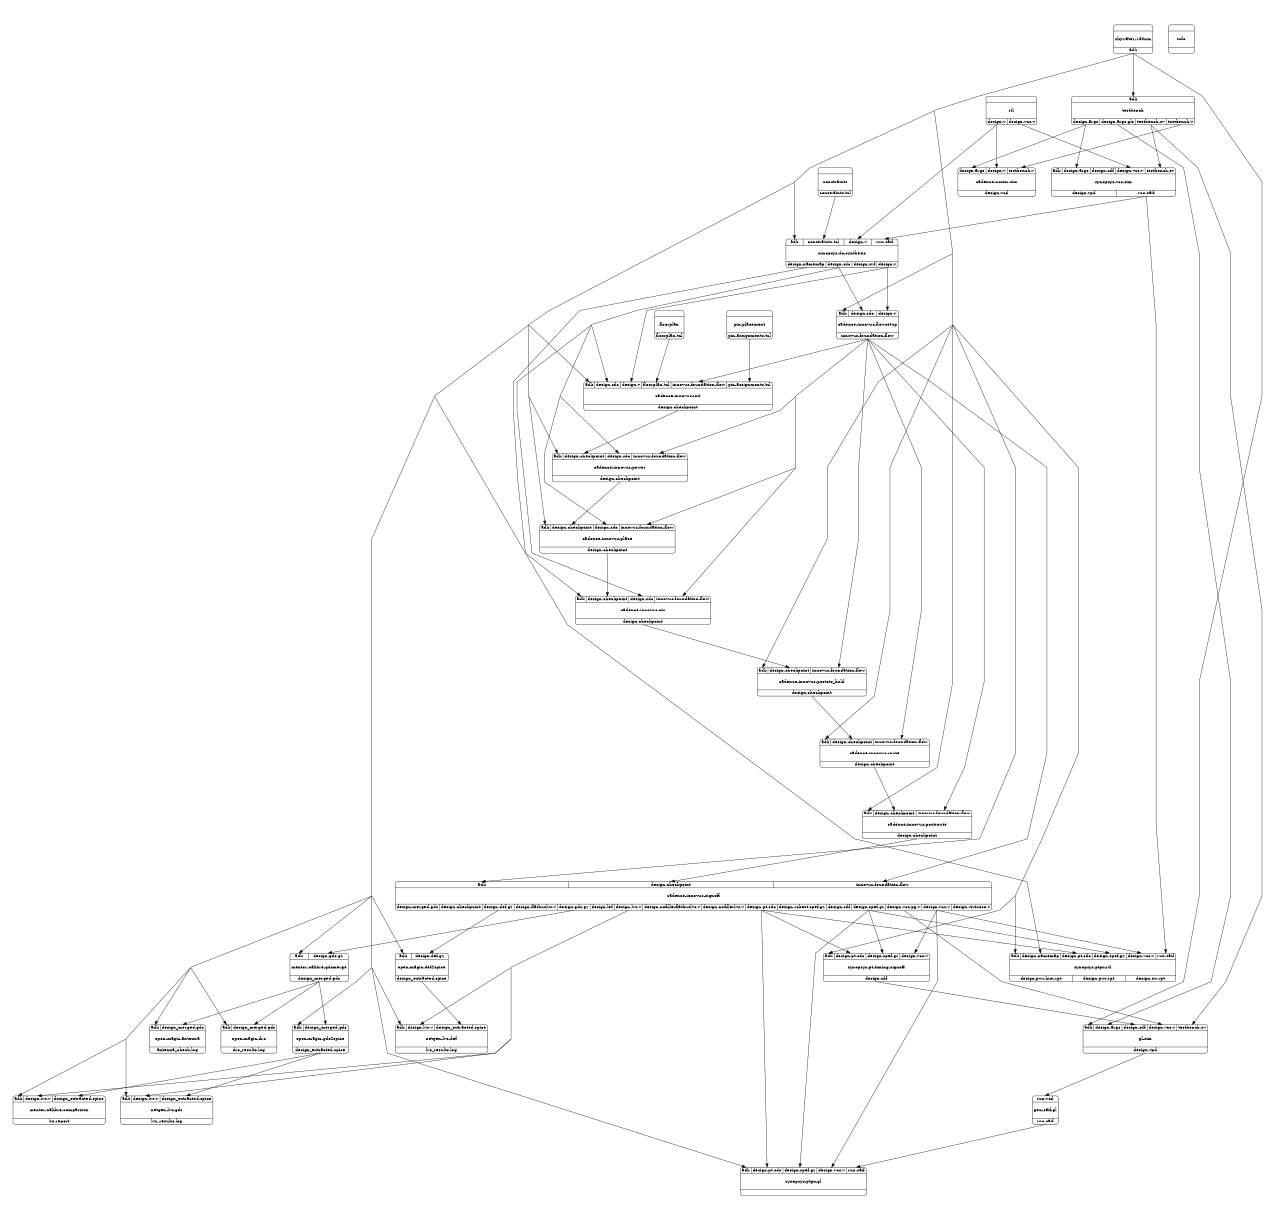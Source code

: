digraph {
label="";
labelloc="t";
fontsize=60;
size="8.5;11";
ratio="fill";
margin=0;
pad=1;
rankdir="TB";
concentrate=true;
splines=polyline;
center=true;
nodesep=1.2;
ranksep=0.8;
cadence_innovus_cts [ fontsize=24, width=2, penwidth=2, shape=Mrecord, label="{ { <i_adk> adk | <i_design_checkpoint> design.checkpoint | <i_design_sdc> design.sdc | <i_innovus_foundation_flow> innovus-foundation-flow } | \n
cadence-innovus-cts

\n\n | { <o_design_checkpoint> design.checkpoint } }", color=black ];
cadence_innovus_flowsetup [ fontsize=24, width=2, penwidth=2, shape=Mrecord, label="{ { <i_adk> adk | <i_design_sdc> design.sdc | <i_design_v> design.v } | \n
cadence-innovus-flowsetup

\n\n | { <o_innovus_foundation_flow> innovus-foundation-flow } }", color=black ];
cadence_innovus_init [ fontsize=24, width=2, penwidth=2, shape=Mrecord, label="{ { <i_adk> adk | <i_design_sdc> design.sdc | <i_design_v> design.v | <i_floorplan_tcl> floorplan.tcl | <i_innovus_foundation_flow> innovus-foundation-flow | <i_pin_assignments_tcl> pin-assignments.tcl } | \n
cadence-innovus-init

\n\n | { <o_design_checkpoint> design.checkpoint } }", color=black ];
cadence_innovus_place [ fontsize=24, width=2, penwidth=2, shape=Mrecord, label="{ { <i_adk> adk | <i_design_checkpoint> design.checkpoint | <i_design_sdc> design.sdc | <i_innovus_foundation_flow> innovus-foundation-flow } | \n
cadence-innovus-place

\n\n | { <o_design_checkpoint> design.checkpoint } }", color=black ];
cadence_innovus_postcts_hold [ fontsize=24, width=2, penwidth=2, shape=Mrecord, label="{ { <i_adk> adk | <i_design_checkpoint> design.checkpoint | <i_innovus_foundation_flow> innovus-foundation-flow } | \n
cadence-innovus-postcts_hold

\n\n | { <o_design_checkpoint> design.checkpoint } }", color=black ];
cadence_innovus_postroute [ fontsize=24, width=2, penwidth=2, shape=Mrecord, label="{ { <i_adk> adk | <i_design_checkpoint> design.checkpoint | <i_innovus_foundation_flow> innovus-foundation-flow } | \n
cadence-innovus-postroute

\n\n | { <o_design_checkpoint> design.checkpoint } }", color=black ];
cadence_innovus_power [ fontsize=24, width=2, penwidth=2, shape=Mrecord, label="{ { <i_adk> adk | <i_design_checkpoint> design.checkpoint | <i_design_sdc> design.sdc | <i_innovus_foundation_flow> innovus-foundation-flow } | \n
cadence-innovus-power

\n\n | { <o_design_checkpoint> design.checkpoint } }", color=black ];
cadence_innovus_route [ fontsize=24, width=2, penwidth=2, shape=Mrecord, label="{ { <i_adk> adk | <i_design_checkpoint> design.checkpoint | <i_innovus_foundation_flow> innovus-foundation-flow } | \n
cadence-innovus-route

\n\n | { <o_design_checkpoint> design.checkpoint } }", color=black ];
cadence_innovus_signoff [ fontsize=24, width=2, penwidth=2, shape=Mrecord, label="{ { <i_adk> adk | <i_design_checkpoint> design.checkpoint | <i_innovus_foundation_flow> innovus-foundation-flow } | \n
cadence-innovus-signoff

\n\n | { <o_design_merged_gds> design-merged.gds | <o_design_checkpoint> design.checkpoint | <o_design_def_gz> design.def.gz | <o_design_flatbuslvs_v> design.flatbuslvs.v | <o_design_gds_gz> design.gds.gz | <o_design_lef> design.lef | <o_design_lvs_v> design.lvs.v | <o_design_nofillerflatbuslvs_v> design.nofillerflatbuslvs.v | <o_design_nofillerlvs_v> design.nofillerlvs.v | <o_design_pt_sdc> design.pt.sdc | <o_design_rcbest_spef_gz> design.rcbest.spef.gz | <o_design_sdf> design.sdf | <o_design_spef_gz> design.spef.gz | <o_design_vcs_pg_v> design.vcs.pg.v | <o_design_vcs_v> design.vcs.v | <o_design_virtuoso_v> design.virtuoso.v } }", color=black ];
cadence_ncsim_sim [ fontsize=24, width=2, penwidth=2, shape=Mrecord, label="{ { <i_design_args> design.args | <i_design_v> design.v | <i_testbench_v> testbench.v } | \n
cadence-ncsim-sim

\n\n | { <o_design_vcd> design.vcd } }", color=black ];
constraints [ fontsize=24, width=2, penwidth=2, shape=Mrecord, label="{ {  } | \n
constraints

\n\n | { <o_constraints_tcl> constraints.tcl } }", color=black ];
floorplan [ fontsize=24, width=2, penwidth=2, shape=Mrecord, label="{ {  } | \n
floorplan

\n\n | { <o_floorplan_tcl> floorplan.tcl } }", color=black ];
gen_saif_gl [ fontsize=24, width=2, penwidth=2, shape=Mrecord, label="{ { <i_run_vcd> run.vcd } | \n
gen-saif-gl

\n\n | { <o_run_saif> run.saif } }", color=black ];
gl_sim [ fontsize=24, width=2, penwidth=2, shape=Mrecord, label="{ { <i_adk> adk | <i_design_args> design.args | <i_design_sdf> design.sdf | <i_design_vcs_v> design.vcs.v | <i_testbench_sv> testbench.sv } | \n
gl-sim

\n\n | { <o_design_vpd> design.vpd } }", color=black ];
info [ fontsize=24, width=2, penwidth=2, shape=Mrecord, label="{ {  } | \n
info

\n\n | {  } }", color=black ];
mentor_calibre_comparison [ fontsize=24, width=2, penwidth=2, shape=Mrecord, label="{ { <i_adk> adk | <i_design_lvs_v> design.lvs.v | <i_design_extracted_spice> design_extracted.spice } | \n
mentor-calibre-comparison

\n\n | { <o_lvs_report> lvs.report } }", color=black ];
mentor_calibre_gdsmerge [ fontsize=24, width=2, penwidth=2, shape=Mrecord, label="{ { <i_adk> adk | <i_design_gds_gz> design.gds.gz } | \n
mentor-calibre-gdsmerge

\n\n | { <o_design_merged_gds> design_merged.gds } }", color=black ];
netgen_lvs_def [ fontsize=24, width=2, penwidth=2, shape=Mrecord, label="{ { <i_adk> adk | <i_design_lvs_v> design.lvs.v | <i_design_extracted_spice> design_extracted.spice } | \n
netgen-lvs-def

\n\n | { <o_lvs_results_log> lvs_results.log } }", color=black ];
netgen_lvs_gds [ fontsize=24, width=2, penwidth=2, shape=Mrecord, label="{ { <i_adk> adk | <i_design_lvs_v> design.lvs.v | <i_design_extracted_spice> design_extracted.spice } | \n
netgen-lvs-gds

\n\n | { <o_lvs_results_log> lvs_results.log } }", color=black ];
open_magic_antenna [ fontsize=24, width=2, penwidth=2, shape=Mrecord, label="{ { <i_adk> adk | <i_design_merged_gds> design_merged.gds } | \n
open-magic-antenna

\n\n | { <o_antenna_check_log> antenna_check.log } }", color=black ];
open_magic_def2spice [ fontsize=24, width=2, penwidth=2, shape=Mrecord, label="{ { <i_adk> adk | <i_design_def_gz> design.def.gz } | \n
open-magic-def2spice

\n\n | { <o_design_extracted_spice> design_extracted.spice } }", color=black ];
open_magic_drc [ fontsize=24, width=2, penwidth=2, shape=Mrecord, label="{ { <i_adk> adk | <i_design_merged_gds> design_merged.gds } | \n
open-magic-drc

\n\n | { <o_drc_results_log> drc_results.log } }", color=black ];
open_magic_gds2spice [ fontsize=24, width=2, penwidth=2, shape=Mrecord, label="{ { <i_adk> adk | <i_design_merged_gds> design_merged.gds } | \n
open-magic-gds2spice

\n\n | { <o_design_extracted_spice> design_extracted.spice } }", color=black ];
pin_placement [ fontsize=24, width=2, penwidth=2, shape=Mrecord, label="{ {  } | \n
pin-placement

\n\n | { <o_pin_assignments_tcl> pin-assignments.tcl } }", color=black ];
rtl [ fontsize=24, width=2, penwidth=2, shape=Mrecord, label="{ {  } | \n
rtl

\n\n | { <o_design_v> design.v | <o_design_vcs_v> design.vcs.v } }", color=black ];
skywater_130nm [ fontsize=24, width=2, penwidth=2, shape=Mrecord, label="{ {  } | \n
skywater-130nm

\n\n | { <o_adk> adk } }", color=black ];
synopsys_dc_synthesis [ fontsize=24, width=2, penwidth=2, shape=Mrecord, label="{ { <i_adk> adk | <i_constraints_tcl> constraints.tcl | <i_design_v> design.v | <i_run_saif> run.saif } | \n
synopsys-dc-synthesis

\n\n | { <o_design_namemap> design.namemap | <o_design_sdc> design.sdc | <o_design_svf> design.svf | <o_design_v> design.v } }", color=black ];
synopsys_pt_timing_signoff [ fontsize=24, width=2, penwidth=2, shape=Mrecord, label="{ { <i_adk> adk | <i_design_pt_sdc> design.pt.sdc | <i_design_spef_gz> design.spef.gz | <i_design_vcs_v> design.vcs.v } | \n
synopsys-pt-timing-signoff

\n\n | { <o_design_sdf> design.sdf } }", color=black ];
synopsys_ptpx_gl [ fontsize=24, width=2, penwidth=2, shape=Mrecord, label="{ { <i_adk> adk | <i_design_pt_sdc> design.pt.sdc | <i_design_spef_gz> design.spef.gz | <i_design_vcs_v> design.vcs.v | <i_run_saif> run.saif } | \n
synopsys-ptpx-gl

\n\n | {  } }", color=black ];
synopsys_ptpx_rtl [ fontsize=24, width=2, penwidth=2, shape=Mrecord, label="{ { <i_adk> adk | <i_design_namemap> design.namemap | <i_design_pt_sdc> design.pt.sdc | <i_design_spef_gz> design.spef.gz | <i_design_vcs_v> design.vcs.v | <i_run_saif> run.saif } | \n
synopsys-ptpx-rtl

\n\n | { <o_design_pwr_hier_rpt> design.pwr.hier.rpt | <o_design_pwr_rpt> design.pwr.rpt | <o_design_sw_rpt> design.sw.rpt } }", color=black ];
synopsys_vcs_sim [ fontsize=24, width=2, penwidth=2, shape=Mrecord, label="{ { <i_adk> adk | <i_design_args> design.args | <i_design_sdf> design.sdf | <i_design_vcs_v> design.vcs.v | <i_testbench_sv> testbench.sv } | \n
synopsys-vcs-sim

\n\n | { <o_design_vpd> design.vpd | <o_run_saif> run.saif } }", color=black ];
testbench [ fontsize=24, width=2, penwidth=2, shape=Mrecord, label="{ { <i_adk> adk } | \n
testbench

\n\n | { <o_design_args> design.args | <o_design_args_gls> design.args.gls | <o_testbench_sv> testbench.sv | <o_testbench_v> testbench.v } }", color=black ];
skywater_130nm:o_adk:s -> cadence_innovus_cts:i_adk:n [ arrowsize=2, penwidth=2 ];
cadence_innovus_place:o_design_checkpoint:s -> cadence_innovus_cts:i_design_checkpoint:n [ arrowsize=2, penwidth=2 ];
synopsys_dc_synthesis:o_design_sdc:s -> cadence_innovus_cts:i_design_sdc:n [ arrowsize=2, penwidth=2 ];
cadence_innovus_flowsetup:o_innovus_foundation_flow:s -> cadence_innovus_cts:i_innovus_foundation_flow:n [ arrowsize=2, penwidth=2 ];
skywater_130nm:o_adk:s -> cadence_innovus_flowsetup:i_adk:n [ arrowsize=2, penwidth=2 ];
synopsys_dc_synthesis:o_design_sdc:s -> cadence_innovus_flowsetup:i_design_sdc:n [ arrowsize=2, penwidth=2 ];
synopsys_dc_synthesis:o_design_v:s -> cadence_innovus_flowsetup:i_design_v:n [ arrowsize=2, penwidth=2 ];
skywater_130nm:o_adk:s -> cadence_innovus_init:i_adk:n [ arrowsize=2, penwidth=2 ];
synopsys_dc_synthesis:o_design_sdc:s -> cadence_innovus_init:i_design_sdc:n [ arrowsize=2, penwidth=2 ];
synopsys_dc_synthesis:o_design_v:s -> cadence_innovus_init:i_design_v:n [ arrowsize=2, penwidth=2 ];
floorplan:o_floorplan_tcl:s -> cadence_innovus_init:i_floorplan_tcl:n [ arrowsize=2, penwidth=2 ];
cadence_innovus_flowsetup:o_innovus_foundation_flow:s -> cadence_innovus_init:i_innovus_foundation_flow:n [ arrowsize=2, penwidth=2 ];
pin_placement:o_pin_assignments_tcl:s -> cadence_innovus_init:i_pin_assignments_tcl:n [ arrowsize=2, penwidth=2 ];
skywater_130nm:o_adk:s -> cadence_innovus_place:i_adk:n [ arrowsize=2, penwidth=2 ];
cadence_innovus_power:o_design_checkpoint:s -> cadence_innovus_place:i_design_checkpoint:n [ arrowsize=2, penwidth=2 ];
synopsys_dc_synthesis:o_design_sdc:s -> cadence_innovus_place:i_design_sdc:n [ arrowsize=2, penwidth=2 ];
cadence_innovus_flowsetup:o_innovus_foundation_flow:s -> cadence_innovus_place:i_innovus_foundation_flow:n [ arrowsize=2, penwidth=2 ];
skywater_130nm:o_adk:s -> cadence_innovus_postcts_hold:i_adk:n [ arrowsize=2, penwidth=2 ];
cadence_innovus_cts:o_design_checkpoint:s -> cadence_innovus_postcts_hold:i_design_checkpoint:n [ arrowsize=2, penwidth=2 ];
cadence_innovus_flowsetup:o_innovus_foundation_flow:s -> cadence_innovus_postcts_hold:i_innovus_foundation_flow:n [ arrowsize=2, penwidth=2 ];
skywater_130nm:o_adk:s -> cadence_innovus_postroute:i_adk:n [ arrowsize=2, penwidth=2 ];
cadence_innovus_route:o_design_checkpoint:s -> cadence_innovus_postroute:i_design_checkpoint:n [ arrowsize=2, penwidth=2 ];
cadence_innovus_flowsetup:o_innovus_foundation_flow:s -> cadence_innovus_postroute:i_innovus_foundation_flow:n [ arrowsize=2, penwidth=2 ];
skywater_130nm:o_adk:s -> cadence_innovus_power:i_adk:n [ arrowsize=2, penwidth=2 ];
cadence_innovus_init:o_design_checkpoint:s -> cadence_innovus_power:i_design_checkpoint:n [ arrowsize=2, penwidth=2 ];
synopsys_dc_synthesis:o_design_sdc:s -> cadence_innovus_power:i_design_sdc:n [ arrowsize=2, penwidth=2 ];
cadence_innovus_flowsetup:o_innovus_foundation_flow:s -> cadence_innovus_power:i_innovus_foundation_flow:n [ arrowsize=2, penwidth=2 ];
skywater_130nm:o_adk:s -> cadence_innovus_route:i_adk:n [ arrowsize=2, penwidth=2 ];
cadence_innovus_postcts_hold:o_design_checkpoint:s -> cadence_innovus_route:i_design_checkpoint:n [ arrowsize=2, penwidth=2 ];
cadence_innovus_flowsetup:o_innovus_foundation_flow:s -> cadence_innovus_route:i_innovus_foundation_flow:n [ arrowsize=2, penwidth=2 ];
skywater_130nm:o_adk:s -> cadence_innovus_signoff:i_adk:n [ arrowsize=2, penwidth=2 ];
cadence_innovus_postroute:o_design_checkpoint:s -> cadence_innovus_signoff:i_design_checkpoint:n [ arrowsize=2, penwidth=2 ];
cadence_innovus_flowsetup:o_innovus_foundation_flow:s -> cadence_innovus_signoff:i_innovus_foundation_flow:n [ arrowsize=2, penwidth=2 ];
testbench:o_design_args:s -> cadence_ncsim_sim:i_design_args:n [ arrowsize=2, penwidth=2 ];
rtl:o_design_v:s -> cadence_ncsim_sim:i_design_v:n [ arrowsize=2, penwidth=2 ];
testbench:o_testbench_v:s -> cadence_ncsim_sim:i_testbench_v:n [ arrowsize=2, penwidth=2 ];
gl_sim:o_design_vpd:s -> gen_saif_gl:i_run_vcd:n [ arrowsize=2, penwidth=2 ];
skywater_130nm:o_adk:s -> gl_sim:i_adk:n [ arrowsize=2, penwidth=2 ];
testbench:o_design_args_gls:s -> gl_sim:i_design_args:n [ arrowsize=2, penwidth=2 ];
synopsys_pt_timing_signoff:o_design_sdf:s -> gl_sim:i_design_sdf:n [ arrowsize=2, penwidth=2 ];
cadence_innovus_signoff:o_design_vcs_pg_v:s -> gl_sim:i_design_vcs_v:n [ arrowsize=2, penwidth=2 ];
testbench:o_testbench_sv:s -> gl_sim:i_testbench_sv:n [ arrowsize=2, penwidth=2 ];
skywater_130nm:o_adk:s -> mentor_calibre_comparison:i_adk:n [ arrowsize=2, penwidth=2 ];
cadence_innovus_signoff:o_design_lvs_v:s -> mentor_calibre_comparison:i_design_lvs_v:n [ arrowsize=2, penwidth=2 ];
open_magic_gds2spice:o_design_extracted_spice:s -> mentor_calibre_comparison:i_design_extracted_spice:n [ arrowsize=2, penwidth=2 ];
skywater_130nm:o_adk:s -> mentor_calibre_gdsmerge:i_adk:n [ arrowsize=2, penwidth=2 ];
cadence_innovus_signoff:o_design_gds_gz:s -> mentor_calibre_gdsmerge:i_design_gds_gz:n [ arrowsize=2, penwidth=2 ];
skywater_130nm:o_adk:s -> netgen_lvs_def:i_adk:n [ arrowsize=2, penwidth=2 ];
cadence_innovus_signoff:o_design_lvs_v:s -> netgen_lvs_def:i_design_lvs_v:n [ arrowsize=2, penwidth=2 ];
open_magic_def2spice:o_design_extracted_spice:s -> netgen_lvs_def:i_design_extracted_spice:n [ arrowsize=2, penwidth=2 ];
skywater_130nm:o_adk:s -> netgen_lvs_gds:i_adk:n [ arrowsize=2, penwidth=2 ];
cadence_innovus_signoff:o_design_lvs_v:s -> netgen_lvs_gds:i_design_lvs_v:n [ arrowsize=2, penwidth=2 ];
open_magic_gds2spice:o_design_extracted_spice:s -> netgen_lvs_gds:i_design_extracted_spice:n [ arrowsize=2, penwidth=2 ];
skywater_130nm:o_adk:s -> open_magic_antenna:i_adk:n [ arrowsize=2, penwidth=2 ];
mentor_calibre_gdsmerge:o_design_merged_gds:s -> open_magic_antenna:i_design_merged_gds:n [ arrowsize=2, penwidth=2 ];
skywater_130nm:o_adk:s -> open_magic_def2spice:i_adk:n [ arrowsize=2, penwidth=2 ];
cadence_innovus_signoff:o_design_def_gz:s -> open_magic_def2spice:i_design_def_gz:n [ arrowsize=2, penwidth=2 ];
skywater_130nm:o_adk:s -> open_magic_drc:i_adk:n [ arrowsize=2, penwidth=2 ];
mentor_calibre_gdsmerge:o_design_merged_gds:s -> open_magic_drc:i_design_merged_gds:n [ arrowsize=2, penwidth=2 ];
skywater_130nm:o_adk:s -> open_magic_gds2spice:i_adk:n [ arrowsize=2, penwidth=2 ];
mentor_calibre_gdsmerge:o_design_merged_gds:s -> open_magic_gds2spice:i_design_merged_gds:n [ arrowsize=2, penwidth=2 ];
skywater_130nm:o_adk:s -> synopsys_dc_synthesis:i_adk:n [ arrowsize=2, penwidth=2 ];
constraints:o_constraints_tcl:s -> synopsys_dc_synthesis:i_constraints_tcl:n [ arrowsize=2, penwidth=2 ];
rtl:o_design_v:s -> synopsys_dc_synthesis:i_design_v:n [ arrowsize=2, penwidth=2 ];
synopsys_vcs_sim:o_run_saif:s -> synopsys_dc_synthesis:i_run_saif:n [ arrowsize=2, penwidth=2 ];
skywater_130nm:o_adk:s -> synopsys_pt_timing_signoff:i_adk:n [ arrowsize=2, penwidth=2 ];
cadence_innovus_signoff:o_design_pt_sdc:s -> synopsys_pt_timing_signoff:i_design_pt_sdc:n [ arrowsize=2, penwidth=2 ];
cadence_innovus_signoff:o_design_spef_gz:s -> synopsys_pt_timing_signoff:i_design_spef_gz:n [ arrowsize=2, penwidth=2 ];
cadence_innovus_signoff:o_design_vcs_v:s -> synopsys_pt_timing_signoff:i_design_vcs_v:n [ arrowsize=2, penwidth=2 ];
skywater_130nm:o_adk:s -> synopsys_ptpx_gl:i_adk:n [ arrowsize=2, penwidth=2 ];
cadence_innovus_signoff:o_design_pt_sdc:s -> synopsys_ptpx_gl:i_design_pt_sdc:n [ arrowsize=2, penwidth=2 ];
cadence_innovus_signoff:o_design_spef_gz:s -> synopsys_ptpx_gl:i_design_spef_gz:n [ arrowsize=2, penwidth=2 ];
cadence_innovus_signoff:o_design_vcs_v:s -> synopsys_ptpx_gl:i_design_vcs_v:n [ arrowsize=2, penwidth=2 ];
gen_saif_gl:o_run_saif:s -> synopsys_ptpx_gl:i_run_saif:n [ arrowsize=2, penwidth=2 ];
skywater_130nm:o_adk:s -> synopsys_ptpx_rtl:i_adk:n [ arrowsize=2, penwidth=2 ];
synopsys_dc_synthesis:o_design_namemap:s -> synopsys_ptpx_rtl:i_design_namemap:n [ arrowsize=2, penwidth=2 ];
cadence_innovus_signoff:o_design_pt_sdc:s -> synopsys_ptpx_rtl:i_design_pt_sdc:n [ arrowsize=2, penwidth=2 ];
cadence_innovus_signoff:o_design_spef_gz:s -> synopsys_ptpx_rtl:i_design_spef_gz:n [ arrowsize=2, penwidth=2 ];
cadence_innovus_signoff:o_design_vcs_v:s -> synopsys_ptpx_rtl:i_design_vcs_v:n [ arrowsize=2, penwidth=2 ];
synopsys_vcs_sim:o_run_saif:s -> synopsys_ptpx_rtl:i_run_saif:n [ arrowsize=2, penwidth=2 ];
testbench:o_design_args:s -> synopsys_vcs_sim:i_design_args:n [ arrowsize=2, penwidth=2 ];
rtl:o_design_vcs_v:s -> synopsys_vcs_sim:i_design_vcs_v:n [ arrowsize=2, penwidth=2 ];
testbench:o_testbench_sv:s -> synopsys_vcs_sim:i_testbench_sv:n [ arrowsize=2, penwidth=2 ];
skywater_130nm:o_adk:s -> testbench:i_adk:n [ arrowsize=2, penwidth=2 ];
}